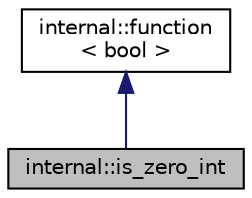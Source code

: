 digraph "internal::is_zero_int"
{
  edge [fontname="Helvetica",fontsize="10",labelfontname="Helvetica",labelfontsize="10"];
  node [fontname="Helvetica",fontsize="10",shape=record];
  Node1 [label="internal::is_zero_int",height=0.2,width=0.4,color="black", fillcolor="grey75", style="filled" fontcolor="black"];
  Node2 -> Node1 [dir="back",color="midnightblue",fontsize="10",style="solid",fontname="Helvetica"];
  Node2 [label="internal::function\l\< bool \>",height=0.2,width=0.4,color="black", fillcolor="white", style="filled",URL="$structinternal_1_1function.html"];
}
